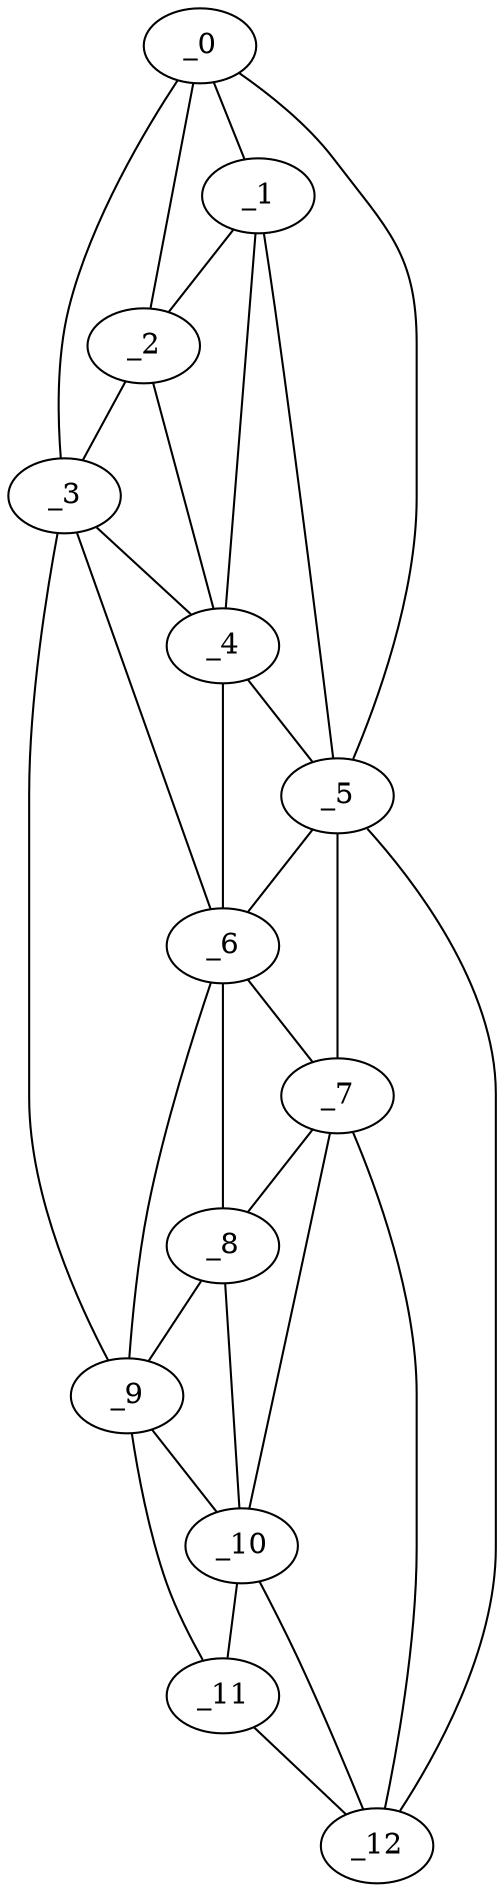 graph "obj34__345.gxl" {
	_0	 [x=38,
		y=37];
	_1	 [x=47,
		y=38];
	_0 -- _1	 [valence=1];
	_2	 [x=48,
		y=34];
	_0 -- _2	 [valence=2];
	_3	 [x=53,
		y=31];
	_0 -- _3	 [valence=1];
	_5	 [x=64,
		y=75];
	_0 -- _5	 [valence=1];
	_1 -- _2	 [valence=2];
	_4	 [x=57,
		y=39];
	_1 -- _4	 [valence=2];
	_1 -- _5	 [valence=1];
	_2 -- _3	 [valence=1];
	_2 -- _4	 [valence=1];
	_3 -- _4	 [valence=2];
	_6	 [x=65,
		y=42];
	_3 -- _6	 [valence=1];
	_9	 [x=84,
		y=33];
	_3 -- _9	 [valence=1];
	_4 -- _5	 [valence=2];
	_4 -- _6	 [valence=2];
	_5 -- _6	 [valence=1];
	_7	 [x=76,
		y=69];
	_5 -- _7	 [valence=1];
	_12	 [x=124,
		y=71];
	_5 -- _12	 [valence=1];
	_6 -- _7	 [valence=2];
	_8	 [x=82,
		y=38];
	_6 -- _8	 [valence=2];
	_6 -- _9	 [valence=2];
	_7 -- _8	 [valence=2];
	_10	 [x=94,
		y=54];
	_7 -- _10	 [valence=2];
	_7 -- _12	 [valence=2];
	_8 -- _9	 [valence=2];
	_8 -- _10	 [valence=2];
	_9 -- _10	 [valence=1];
	_11	 [x=122,
		y=64];
	_9 -- _11	 [valence=1];
	_10 -- _11	 [valence=2];
	_10 -- _12	 [valence=2];
	_11 -- _12	 [valence=1];
}
